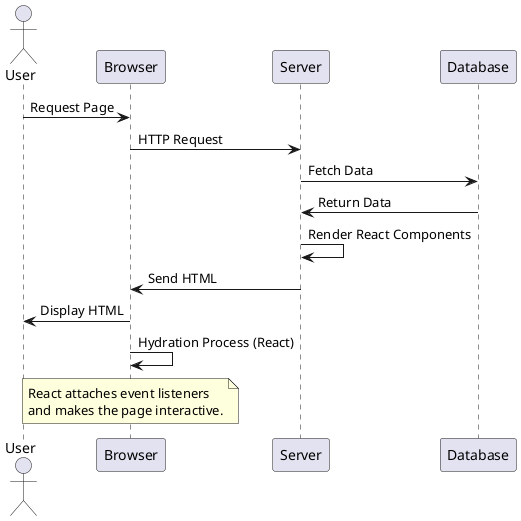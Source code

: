 @startuml
actor User
participant Browser
participant Server
participant Database

User -> Browser: Request Page
Browser -> Server: HTTP Request
Server -> Database: Fetch Data
Database -> Server: Return Data
Server -> Server: Render React Components
Server -> Browser: Send HTML
Browser -> User: Display HTML
Browser -> Browser: Hydration Process (React)

note over Browser: React attaches event listeners \nand makes the page interactive.
@enduml